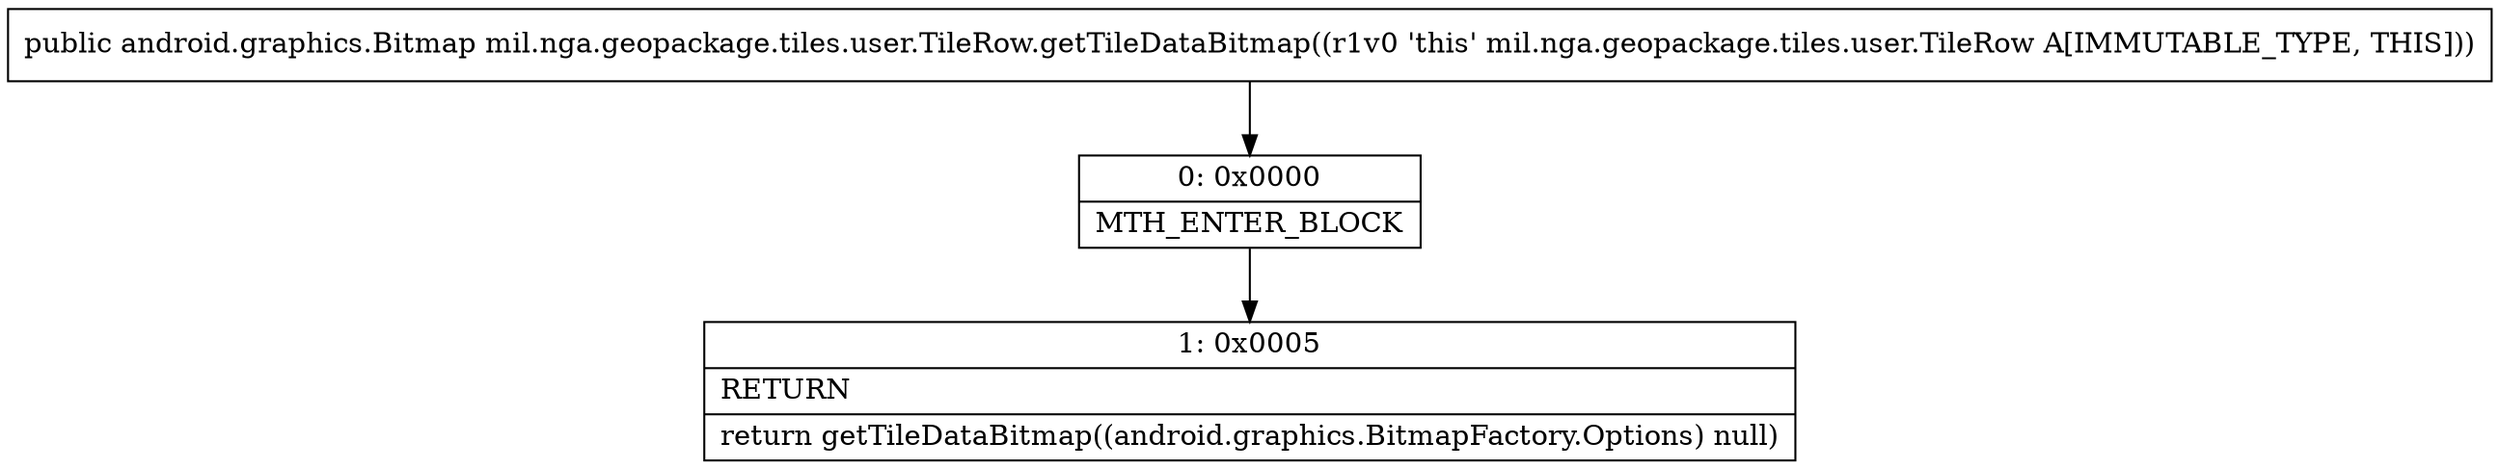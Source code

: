 digraph "CFG formil.nga.geopackage.tiles.user.TileRow.getTileDataBitmap()Landroid\/graphics\/Bitmap;" {
Node_0 [shape=record,label="{0\:\ 0x0000|MTH_ENTER_BLOCK\l}"];
Node_1 [shape=record,label="{1\:\ 0x0005|RETURN\l|return getTileDataBitmap((android.graphics.BitmapFactory.Options) null)\l}"];
MethodNode[shape=record,label="{public android.graphics.Bitmap mil.nga.geopackage.tiles.user.TileRow.getTileDataBitmap((r1v0 'this' mil.nga.geopackage.tiles.user.TileRow A[IMMUTABLE_TYPE, THIS])) }"];
MethodNode -> Node_0;
Node_0 -> Node_1;
}

